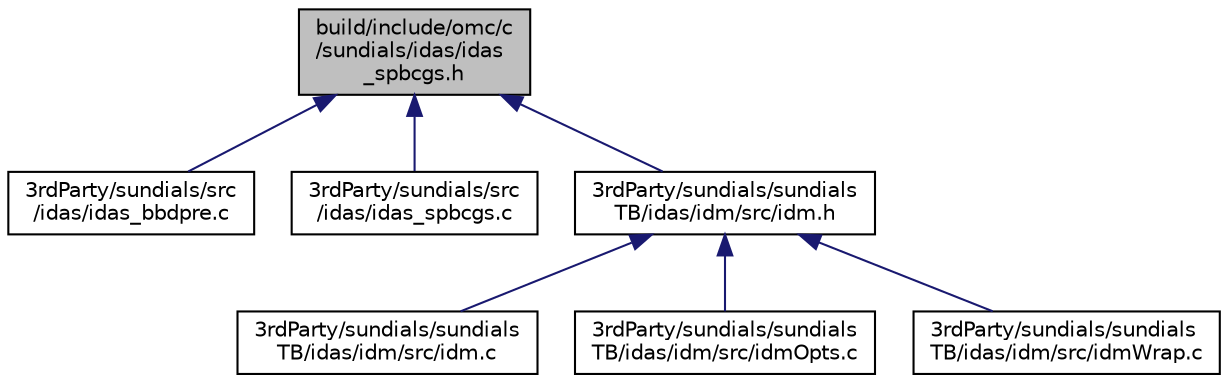 digraph "build/include/omc/c/sundials/idas/idas_spbcgs.h"
{
  edge [fontname="Helvetica",fontsize="10",labelfontname="Helvetica",labelfontsize="10"];
  node [fontname="Helvetica",fontsize="10",shape=record];
  Node3 [label="build/include/omc/c\l/sundials/idas/idas\l_spbcgs.h",height=0.2,width=0.4,color="black", fillcolor="grey75", style="filled", fontcolor="black"];
  Node3 -> Node4 [dir="back",color="midnightblue",fontsize="10",style="solid",fontname="Helvetica"];
  Node4 [label="3rdParty/sundials/src\l/idas/idas_bbdpre.c",height=0.2,width=0.4,color="black", fillcolor="white", style="filled",URL="$d9/d0b/idas__bbdpre_8c.html"];
  Node3 -> Node5 [dir="back",color="midnightblue",fontsize="10",style="solid",fontname="Helvetica"];
  Node5 [label="3rdParty/sundials/src\l/idas/idas_spbcgs.c",height=0.2,width=0.4,color="black", fillcolor="white", style="filled",URL="$d0/d6f/idas__spbcgs_8c.html"];
  Node3 -> Node6 [dir="back",color="midnightblue",fontsize="10",style="solid",fontname="Helvetica"];
  Node6 [label="3rdParty/sundials/sundials\lTB/idas/idm/src/idm.h",height=0.2,width=0.4,color="black", fillcolor="white", style="filled",URL="$d2/d38/idm_8h.html"];
  Node6 -> Node7 [dir="back",color="midnightblue",fontsize="10",style="solid",fontname="Helvetica"];
  Node7 [label="3rdParty/sundials/sundials\lTB/idas/idm/src/idm.c",height=0.2,width=0.4,color="black", fillcolor="white", style="filled",URL="$d6/d00/idm_8c.html"];
  Node6 -> Node8 [dir="back",color="midnightblue",fontsize="10",style="solid",fontname="Helvetica"];
  Node8 [label="3rdParty/sundials/sundials\lTB/idas/idm/src/idmOpts.c",height=0.2,width=0.4,color="black", fillcolor="white", style="filled",URL="$d1/d52/idm_opts_8c.html"];
  Node6 -> Node9 [dir="back",color="midnightblue",fontsize="10",style="solid",fontname="Helvetica"];
  Node9 [label="3rdParty/sundials/sundials\lTB/idas/idm/src/idmWrap.c",height=0.2,width=0.4,color="black", fillcolor="white", style="filled",URL="$df/dc1/idm_wrap_8c.html"];
}
